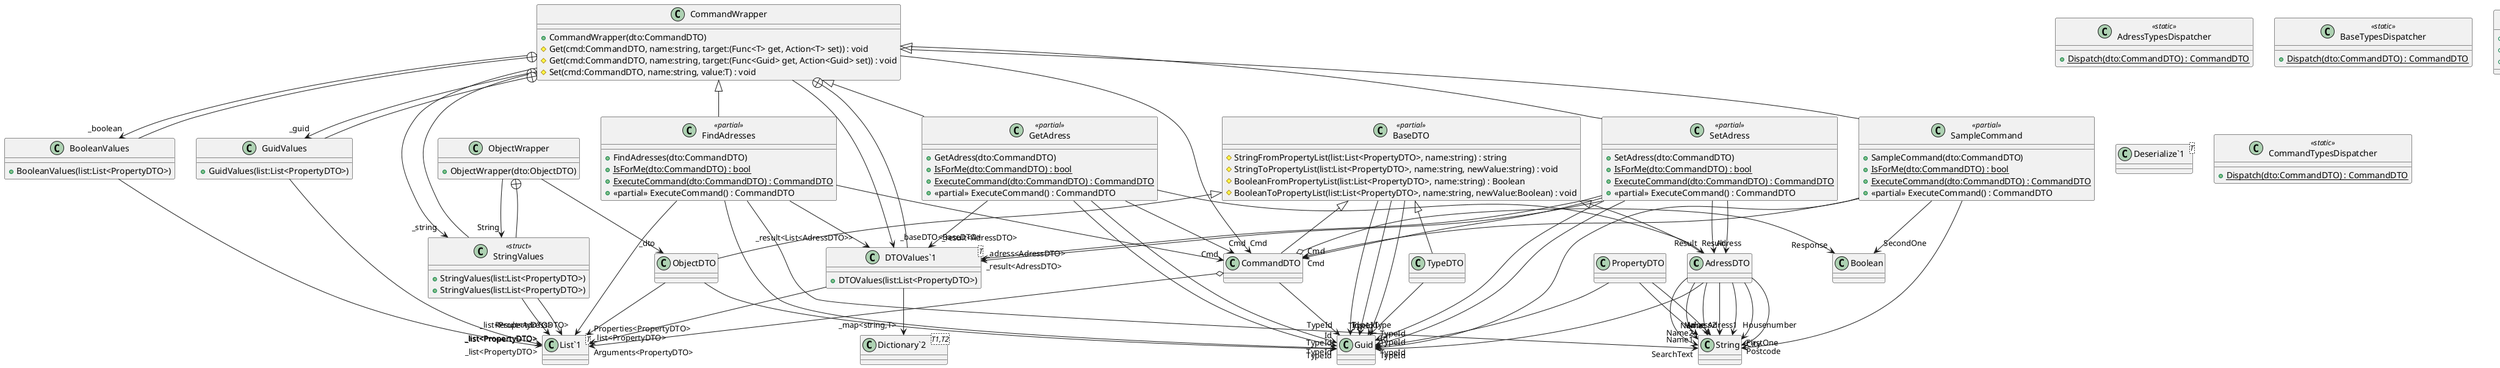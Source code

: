 @startuml
class AdressDTO {
}
class FindAdresses <<partial>> {
    + FindAdresses(dto:CommandDTO)
    + {static} IsForMe(dto:CommandDTO) : bool
    + {static} ExecuteCommand(dto:CommandDTO) : CommandDTO
    + <<partial>> ExecuteCommand() : CommandDTO
}
class GetAdress <<partial>> {
    + GetAdress(dto:CommandDTO)
    + {static} IsForMe(dto:CommandDTO) : bool
    + {static} ExecuteCommand(dto:CommandDTO) : CommandDTO
    + <<partial>> ExecuteCommand() : CommandDTO
}
class SetAdress <<partial>> {
    + SetAdress(dto:CommandDTO)
    + {static} IsForMe(dto:CommandDTO) : bool
    + {static} ExecuteCommand(dto:CommandDTO) : CommandDTO
    + <<partial>> ExecuteCommand() : CommandDTO
}
class AdressTypesDispatcher <<static>> {
    + {static} Dispatch(dto:CommandDTO) : CommandDTO
}
class "DTOValues`1"<T> {
}
class "List`1"<T> {
}
BaseDTO <|-- AdressDTO
AdressDTO --> "TypeId" Guid
AdressDTO --> "Name1" String
AdressDTO --> "Name2" String
AdressDTO --> "Adress1" String
AdressDTO --> "Adress2" String
AdressDTO --> "Housenumber" String
AdressDTO --> "City" String
AdressDTO --> "Postcode" String
CommandWrapper <|-- FindAdresses
FindAdresses --> "TypeId" Guid
FindAdresses --> "Cmd" CommandDTO
FindAdresses --> "SearchText" String
FindAdresses --> "_result<List<AdressDTO>>" "DTOValues`1"
FindAdresses --> "Result<AdressDTO>" "List`1"
CommandWrapper <|-- GetAdress
GetAdress --> "TypeId" Guid
GetAdress --> "Cmd" CommandDTO
GetAdress --> "Id" Guid
GetAdress --> "_result<AdressDTO>" "DTOValues`1"
GetAdress --> "Result" AdressDTO
CommandWrapper <|-- SetAdress
SetAdress --> "TypeId" Guid
SetAdress --> "Cmd" CommandDTO
SetAdress --> "Id" Guid
SetAdress --> "_adress<AdressDTO>" "DTOValues`1"
SetAdress --> "Adress" AdressDTO
SetAdress --> "_result<AdressDTO>" "DTOValues`1"
SetAdress --> "Result" AdressDTO
class BaseDTO <<partial>> {
    # StringFromPropertyList(list:List<PropertyDTO>, name:string) : string
    # StringToPropertyList(list:List<PropertyDTO>, name:string, newValue:string) : void
    # BooleanFromPropertyList(list:List<PropertyDTO>, name:string) : Boolean
    # BooleanToPropertyList(list:List<PropertyDTO>, name:string, newValue:Boolean) : void
}
class BaseDTO <<partial>> {
}
class PropertyDTO {
}
class ObjectDTO {
}
class TypeDTO {
}
class BaseTypesDispatcher <<static>> {
    + {static} Dispatch(dto:CommandDTO) : CommandDTO
}
class "List`1"<T> {
}
BaseDTO --> "TypeId" Guid
BaseDTO --> "Id" Guid
BaseDTO --> "Type" Guid
PropertyDTO --> "TypeId" Guid
PropertyDTO --> "Name" String
PropertyDTO --> "Value" String
BaseDTO <|-- ObjectDTO
ObjectDTO --> "TypeId" Guid
ObjectDTO --> "Properties<PropertyDTO>" "List`1"
BaseDTO <|-- TypeDTO
TypeDTO --> "TypeId" Guid
class ObjectWrapper {
    + ObjectWrapper(dto:ObjectDTO)
}
class CommandWrapper {
    + CommandWrapper(dto:CommandDTO)
    # Get(cmd:CommandDTO, name:string, target:(Func<T> get, Action<T> set)) : void
    # Get(cmd:CommandDTO, name:string, target:(Func<Guid> get, Action<Guid> set)) : void
    # Set(cmd:CommandDTO, name:string, value:T) : void
}
class StringValues <<struct>> {
    + StringValues(list:List<PropertyDTO>)
}
class StringValues {
    + StringValues(list:List<PropertyDTO>)
}
class BooleanValues {
    + BooleanValues(list:List<PropertyDTO>)
}
class GuidValues {
    + GuidValues(list:List<PropertyDTO>)
}
class "DTOValues`1"<T> {
    + DTOValues(list:List<PropertyDTO>)
}
class "List`1"<T> {
}
class "Dictionary`2"<T1,T2> {
}
class "Deserialize`1"<T> {
}
ObjectWrapper --> "_dto" ObjectDTO
ObjectWrapper --> "String" StringValues
CommandWrapper --> "Cmd" CommandDTO
CommandWrapper --> "_string" StringValues
CommandWrapper --> "_boolean" BooleanValues
CommandWrapper --> "_guid" GuidValues
CommandWrapper --> "_baseDTO<BaseDTO>" "DTOValues`1"
ObjectWrapper +-- StringValues
StringValues --> "_list<PropertyDTO>" "List`1"
CommandWrapper +-- StringValues
StringValues --> "_list<PropertyDTO>" "List`1"
CommandWrapper +-- BooleanValues
BooleanValues --> "_list<PropertyDTO>" "List`1"
CommandWrapper +-- GuidValues
GuidValues --> "_list<PropertyDTO>" "List`1"
CommandWrapper +-- "DTOValues`1"
"DTOValues`1" --> "_list<PropertyDTO>" "List`1"
"DTOValues`1" --> "_map<string,T>" "Dictionary`2"
class CommandDTO {
}
class SampleCommand <<partial>> {
    + SampleCommand(dto:CommandDTO)
    + {static} IsForMe(dto:CommandDTO) : bool
    + {static} ExecuteCommand(dto:CommandDTO) : CommandDTO
    + <<partial>> ExecuteCommand() : CommandDTO
}
class CommandTypesDispatcher <<static>> {
    + {static} Dispatch(dto:CommandDTO) : CommandDTO
}
class "List`1"<T> {
}
BaseDTO <|-- CommandDTO
CommandDTO --> "TypeId" Guid
CommandDTO o-> "Response" Boolean
CommandDTO o-> "Arguments<PropertyDTO>" "List`1"
CommandWrapper <|-- SampleCommand
SampleCommand --> "TypeId" Guid
SampleCommand --> "Cmd" CommandDTO
SampleCommand --> "FirstOne" String
SampleCommand --> "SecondOne" Boolean
class WeatherForecast {
    + TemperatureC : int <<get>> <<set>>
    + TemperatureF : int <<get>>
    + Summary : string <<get>> <<set>>
}
WeatherForecast --> "Date" DateTime
@enduml
